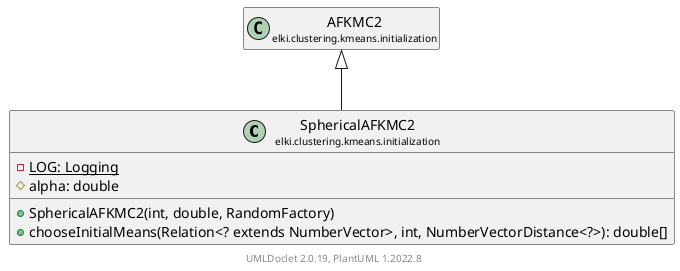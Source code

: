 @startuml
    remove .*\.(Instance|Par|Parameterizer|Factory)$
    set namespaceSeparator none
    hide empty fields
    hide empty methods

    class "<size:14>SphericalAFKMC2\n<size:10>elki.clustering.kmeans.initialization" as elki.clustering.kmeans.initialization.SphericalAFKMC2 [[SphericalAFKMC2.html]] {
        {static} -LOG: Logging
        #alpha: double
        +SphericalAFKMC2(int, double, RandomFactory)
        +chooseInitialMeans(Relation<? extends NumberVector>, int, NumberVectorDistance<?>): double[]
    }

    class "<size:14>AFKMC2\n<size:10>elki.clustering.kmeans.initialization" as elki.clustering.kmeans.initialization.AFKMC2 [[AFKMC2.html]]
    class "<size:14>SphericalAFKMC2.Instance\n<size:10>elki.clustering.kmeans.initialization" as elki.clustering.kmeans.initialization.SphericalAFKMC2.Instance [[SphericalAFKMC2.Instance.html]]
    class "<size:14>SphericalAFKMC2.Par\n<size:10>elki.clustering.kmeans.initialization" as elki.clustering.kmeans.initialization.SphericalAFKMC2.Par [[SphericalAFKMC2.Par.html]]

    elki.clustering.kmeans.initialization.AFKMC2 <|-- elki.clustering.kmeans.initialization.SphericalAFKMC2
    elki.clustering.kmeans.initialization.SphericalAFKMC2 +-- elki.clustering.kmeans.initialization.SphericalAFKMC2.Instance
    elki.clustering.kmeans.initialization.SphericalAFKMC2 +-- elki.clustering.kmeans.initialization.SphericalAFKMC2.Par

    center footer UMLDoclet 2.0.19, PlantUML 1.2022.8
@enduml
